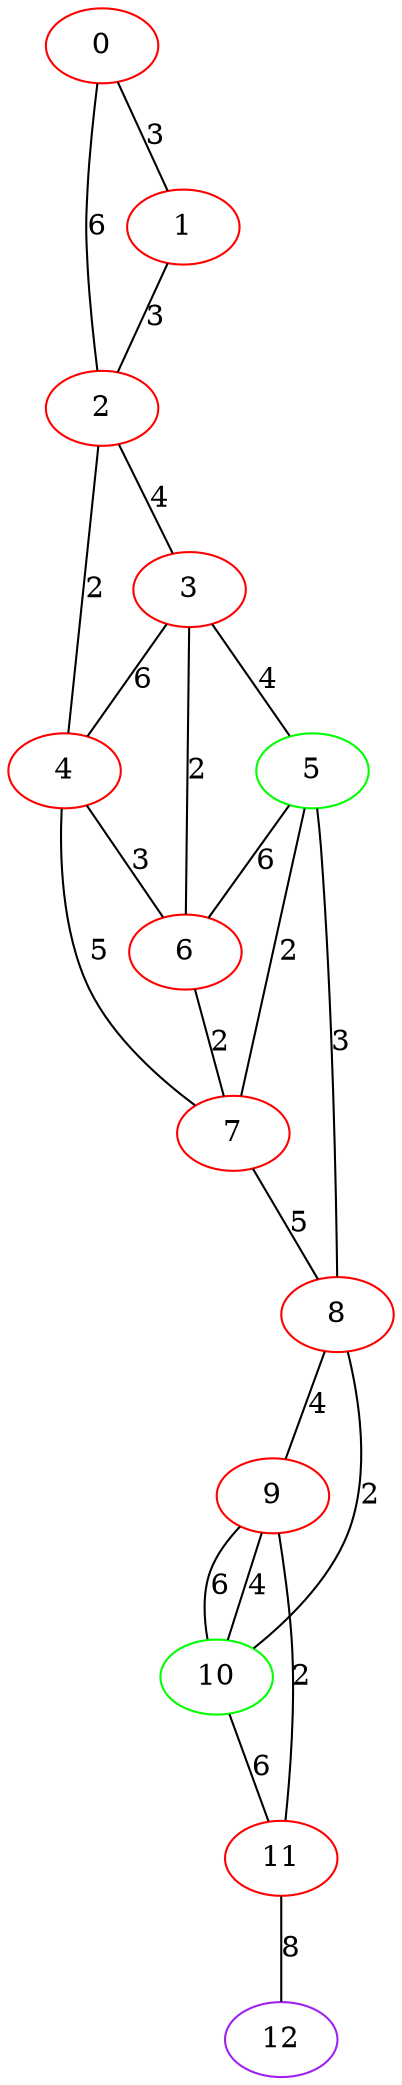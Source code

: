 graph "" {
0 [color=red, weight=1];
1 [color=red, weight=1];
2 [color=red, weight=1];
3 [color=red, weight=1];
4 [color=red, weight=1];
5 [color=green, weight=2];
6 [color=red, weight=1];
7 [color=red, weight=1];
8 [color=red, weight=1];
9 [color=red, weight=1];
10 [color=green, weight=2];
11 [color=red, weight=1];
12 [color=purple, weight=4];
0 -- 1  [key=0, label=3];
0 -- 2  [key=0, label=6];
1 -- 2  [key=0, label=3];
2 -- 3  [key=0, label=4];
2 -- 4  [key=0, label=2];
3 -- 4  [key=0, label=6];
3 -- 5  [key=0, label=4];
3 -- 6  [key=0, label=2];
4 -- 6  [key=0, label=3];
4 -- 7  [key=0, label=5];
5 -- 8  [key=0, label=3];
5 -- 6  [key=0, label=6];
5 -- 7  [key=0, label=2];
6 -- 7  [key=0, label=2];
7 -- 8  [key=0, label=5];
8 -- 9  [key=0, label=4];
8 -- 10  [key=0, label=2];
9 -- 10  [key=0, label=6];
9 -- 10  [key=1, label=4];
9 -- 11  [key=0, label=2];
10 -- 11  [key=0, label=6];
11 -- 12  [key=0, label=8];
}
